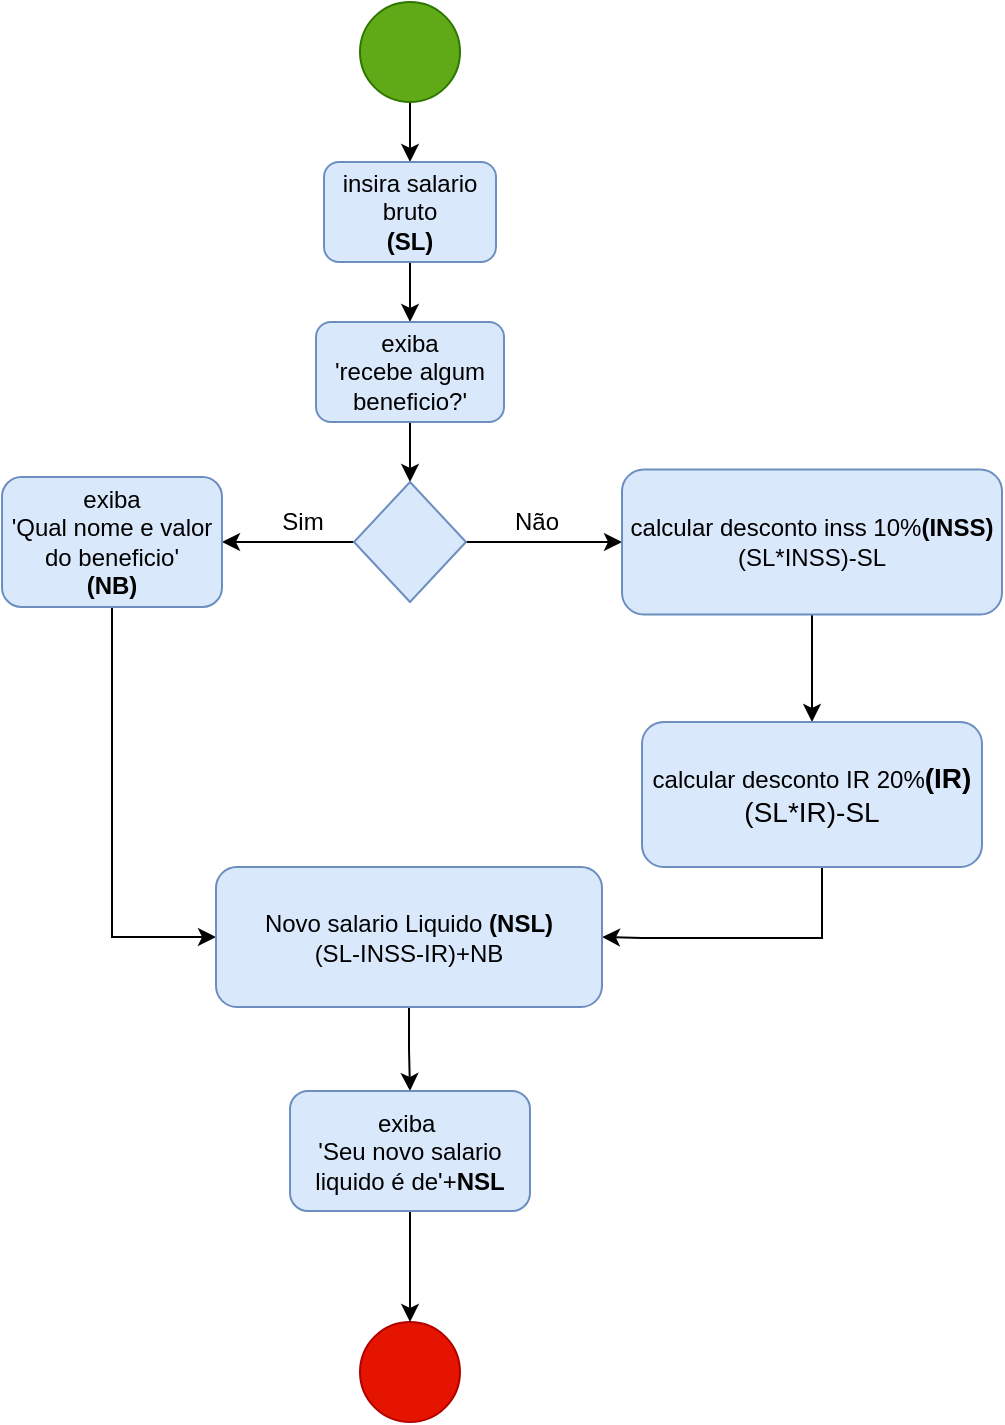 <mxfile version="16.6.6" type="device"><diagram id="czLFcEyl9mU_4bkXVxle" name="Page-1"><mxGraphModel dx="942" dy="582" grid="1" gridSize="10" guides="1" tooltips="1" connect="1" arrows="1" fold="1" page="1" pageScale="1" pageWidth="827" pageHeight="1169" math="0" shadow="0"><root><mxCell id="0"/><mxCell id="1" parent="0"/><mxCell id="DsOX60rUp40yidoY-93X-3" style="edgeStyle=orthogonalEdgeStyle;rounded=0;orthogonalLoop=1;jettySize=auto;html=1;entryX=0.5;entryY=0;entryDx=0;entryDy=0;" edge="1" parent="1" source="DsOX60rUp40yidoY-93X-1" target="DsOX60rUp40yidoY-93X-2"><mxGeometry relative="1" as="geometry"/></mxCell><mxCell id="DsOX60rUp40yidoY-93X-1" value="" style="ellipse;whiteSpace=wrap;html=1;aspect=fixed;fillColor=#60a917;fontColor=#ffffff;strokeColor=#2D7600;" vertex="1" parent="1"><mxGeometry x="389" y="10" width="50" height="50" as="geometry"/></mxCell><mxCell id="DsOX60rUp40yidoY-93X-5" style="edgeStyle=orthogonalEdgeStyle;rounded=0;orthogonalLoop=1;jettySize=auto;html=1;entryX=0.5;entryY=0;entryDx=0;entryDy=0;" edge="1" parent="1" source="DsOX60rUp40yidoY-93X-2" target="DsOX60rUp40yidoY-93X-4"><mxGeometry relative="1" as="geometry"/></mxCell><mxCell id="DsOX60rUp40yidoY-93X-2" value="insira salario bruto&lt;br&gt;&lt;b&gt;(SL)&lt;/b&gt;" style="rounded=1;whiteSpace=wrap;html=1;fillColor=#dae8fc;strokeColor=#6c8ebf;" vertex="1" parent="1"><mxGeometry x="371" y="90" width="86" height="50" as="geometry"/></mxCell><mxCell id="DsOX60rUp40yidoY-93X-9" style="edgeStyle=orthogonalEdgeStyle;rounded=0;orthogonalLoop=1;jettySize=auto;html=1;entryX=0.5;entryY=0;entryDx=0;entryDy=0;" edge="1" parent="1" source="DsOX60rUp40yidoY-93X-4" target="DsOX60rUp40yidoY-93X-6"><mxGeometry relative="1" as="geometry"/></mxCell><mxCell id="DsOX60rUp40yidoY-93X-4" value="exiba&lt;br&gt;'recebe algum beneficio?'" style="rounded=1;whiteSpace=wrap;html=1;fillColor=#dae8fc;strokeColor=#6c8ebf;" vertex="1" parent="1"><mxGeometry x="367" y="170" width="94" height="50" as="geometry"/></mxCell><mxCell id="DsOX60rUp40yidoY-93X-15" style="edgeStyle=orthogonalEdgeStyle;rounded=0;orthogonalLoop=1;jettySize=auto;html=1;entryX=0;entryY=0.5;entryDx=0;entryDy=0;" edge="1" parent="1" source="DsOX60rUp40yidoY-93X-6" target="DsOX60rUp40yidoY-93X-14"><mxGeometry relative="1" as="geometry"/></mxCell><mxCell id="DsOX60rUp40yidoY-93X-22" style="edgeStyle=orthogonalEdgeStyle;rounded=0;orthogonalLoop=1;jettySize=auto;html=1;entryX=1;entryY=0.5;entryDx=0;entryDy=0;fontSize=12;" edge="1" parent="1" source="DsOX60rUp40yidoY-93X-6" target="DsOX60rUp40yidoY-93X-21"><mxGeometry relative="1" as="geometry"/></mxCell><mxCell id="DsOX60rUp40yidoY-93X-6" value="" style="rhombus;whiteSpace=wrap;html=1;fillColor=#dae8fc;strokeColor=#6c8ebf;" vertex="1" parent="1"><mxGeometry x="386" y="250" width="56" height="60" as="geometry"/></mxCell><mxCell id="DsOX60rUp40yidoY-93X-8" value="Não" style="text;html=1;align=center;verticalAlign=middle;resizable=0;points=[];autosize=1;strokeColor=none;fillColor=none;" vertex="1" parent="1"><mxGeometry x="457" y="260" width="40" height="20" as="geometry"/></mxCell><mxCell id="DsOX60rUp40yidoY-93X-18" style="edgeStyle=orthogonalEdgeStyle;rounded=0;orthogonalLoop=1;jettySize=auto;html=1;entryX=0.5;entryY=0;entryDx=0;entryDy=0;fontSize=14;" edge="1" parent="1" source="DsOX60rUp40yidoY-93X-14" target="DsOX60rUp40yidoY-93X-17"><mxGeometry relative="1" as="geometry"/></mxCell><mxCell id="DsOX60rUp40yidoY-93X-14" value="calcular desconto inss 10%&lt;font style=&quot;font-size: 12px&quot;&gt;&lt;b&gt;(INSS)&lt;/b&gt;&lt;br&gt;(SL*INSS)-SL&lt;br&gt;&lt;/font&gt;" style="rounded=1;whiteSpace=wrap;html=1;fillColor=#dae8fc;strokeColor=#6c8ebf;" vertex="1" parent="1"><mxGeometry x="520" y="243.75" width="190" height="72.5" as="geometry"/></mxCell><mxCell id="DsOX60rUp40yidoY-93X-33" style="edgeStyle=orthogonalEdgeStyle;rounded=0;orthogonalLoop=1;jettySize=auto;html=1;entryX=1;entryY=0.5;entryDx=0;entryDy=0;fontSize=12;" edge="1" parent="1" source="DsOX60rUp40yidoY-93X-17" target="DsOX60rUp40yidoY-93X-24"><mxGeometry relative="1" as="geometry"><Array as="points"><mxPoint x="620" y="478"/><mxPoint x="530" y="478"/></Array></mxGeometry></mxCell><mxCell id="DsOX60rUp40yidoY-93X-17" value="calcular desconto IR 20%&lt;font style=&quot;font-size: 14px&quot;&gt;&lt;b&gt;(IR)&lt;/b&gt;&lt;br&gt;(SL*IR)-SL&lt;br&gt;&lt;/font&gt;" style="rounded=1;whiteSpace=wrap;html=1;fillColor=#dae8fc;strokeColor=#6c8ebf;" vertex="1" parent="1"><mxGeometry x="530" y="370" width="170" height="72.5" as="geometry"/></mxCell><mxCell id="DsOX60rUp40yidoY-93X-20" value="" style="ellipse;whiteSpace=wrap;html=1;aspect=fixed;fillColor=#e51400;fontColor=#ffffff;strokeColor=#B20000;" vertex="1" parent="1"><mxGeometry x="389" y="670" width="50" height="50" as="geometry"/></mxCell><mxCell id="DsOX60rUp40yidoY-93X-31" style="edgeStyle=orthogonalEdgeStyle;rounded=0;orthogonalLoop=1;jettySize=auto;html=1;entryX=0;entryY=0.5;entryDx=0;entryDy=0;fontSize=12;" edge="1" parent="1" source="DsOX60rUp40yidoY-93X-21" target="DsOX60rUp40yidoY-93X-24"><mxGeometry relative="1" as="geometry"/></mxCell><mxCell id="DsOX60rUp40yidoY-93X-21" value="exiba&lt;br&gt;'Qual nome e valor do beneficio'&lt;br&gt;&lt;b&gt;(NB)&lt;/b&gt;" style="rounded=1;whiteSpace=wrap;html=1;fontSize=12;fillColor=#dae8fc;strokeColor=#6c8ebf;" vertex="1" parent="1"><mxGeometry x="210" y="247.5" width="110" height="65" as="geometry"/></mxCell><mxCell id="DsOX60rUp40yidoY-93X-23" value="Sim" style="text;html=1;align=center;verticalAlign=middle;resizable=0;points=[];autosize=1;strokeColor=none;fillColor=none;fontSize=12;" vertex="1" parent="1"><mxGeometry x="340" y="260" width="40" height="20" as="geometry"/></mxCell><mxCell id="DsOX60rUp40yidoY-93X-29" style="edgeStyle=orthogonalEdgeStyle;rounded=0;orthogonalLoop=1;jettySize=auto;html=1;entryX=0.5;entryY=0;entryDx=0;entryDy=0;fontSize=12;" edge="1" parent="1" source="DsOX60rUp40yidoY-93X-24" target="DsOX60rUp40yidoY-93X-27"><mxGeometry relative="1" as="geometry"/></mxCell><mxCell id="DsOX60rUp40yidoY-93X-24" value="Novo salario Liquido &lt;b&gt;(NSL)&lt;/b&gt;&lt;br&gt;(SL-INSS-IR)+NB" style="rounded=1;whiteSpace=wrap;html=1;fontSize=12;fillColor=#dae8fc;strokeColor=#6c8ebf;" vertex="1" parent="1"><mxGeometry x="317" y="442.5" width="193" height="70" as="geometry"/></mxCell><mxCell id="DsOX60rUp40yidoY-93X-30" style="edgeStyle=orthogonalEdgeStyle;rounded=0;orthogonalLoop=1;jettySize=auto;html=1;entryX=0.5;entryY=0;entryDx=0;entryDy=0;fontSize=12;" edge="1" parent="1" source="DsOX60rUp40yidoY-93X-27" target="DsOX60rUp40yidoY-93X-20"><mxGeometry relative="1" as="geometry"/></mxCell><mxCell id="DsOX60rUp40yidoY-93X-27" value="exiba&amp;nbsp;&lt;br&gt;'Seu novo salario liquido é de'+&lt;b&gt;NSL&lt;/b&gt;" style="rounded=1;whiteSpace=wrap;html=1;fontSize=12;fillColor=#dae8fc;strokeColor=#6c8ebf;" vertex="1" parent="1"><mxGeometry x="354" y="554.5" width="120" height="60" as="geometry"/></mxCell></root></mxGraphModel></diagram></mxfile>